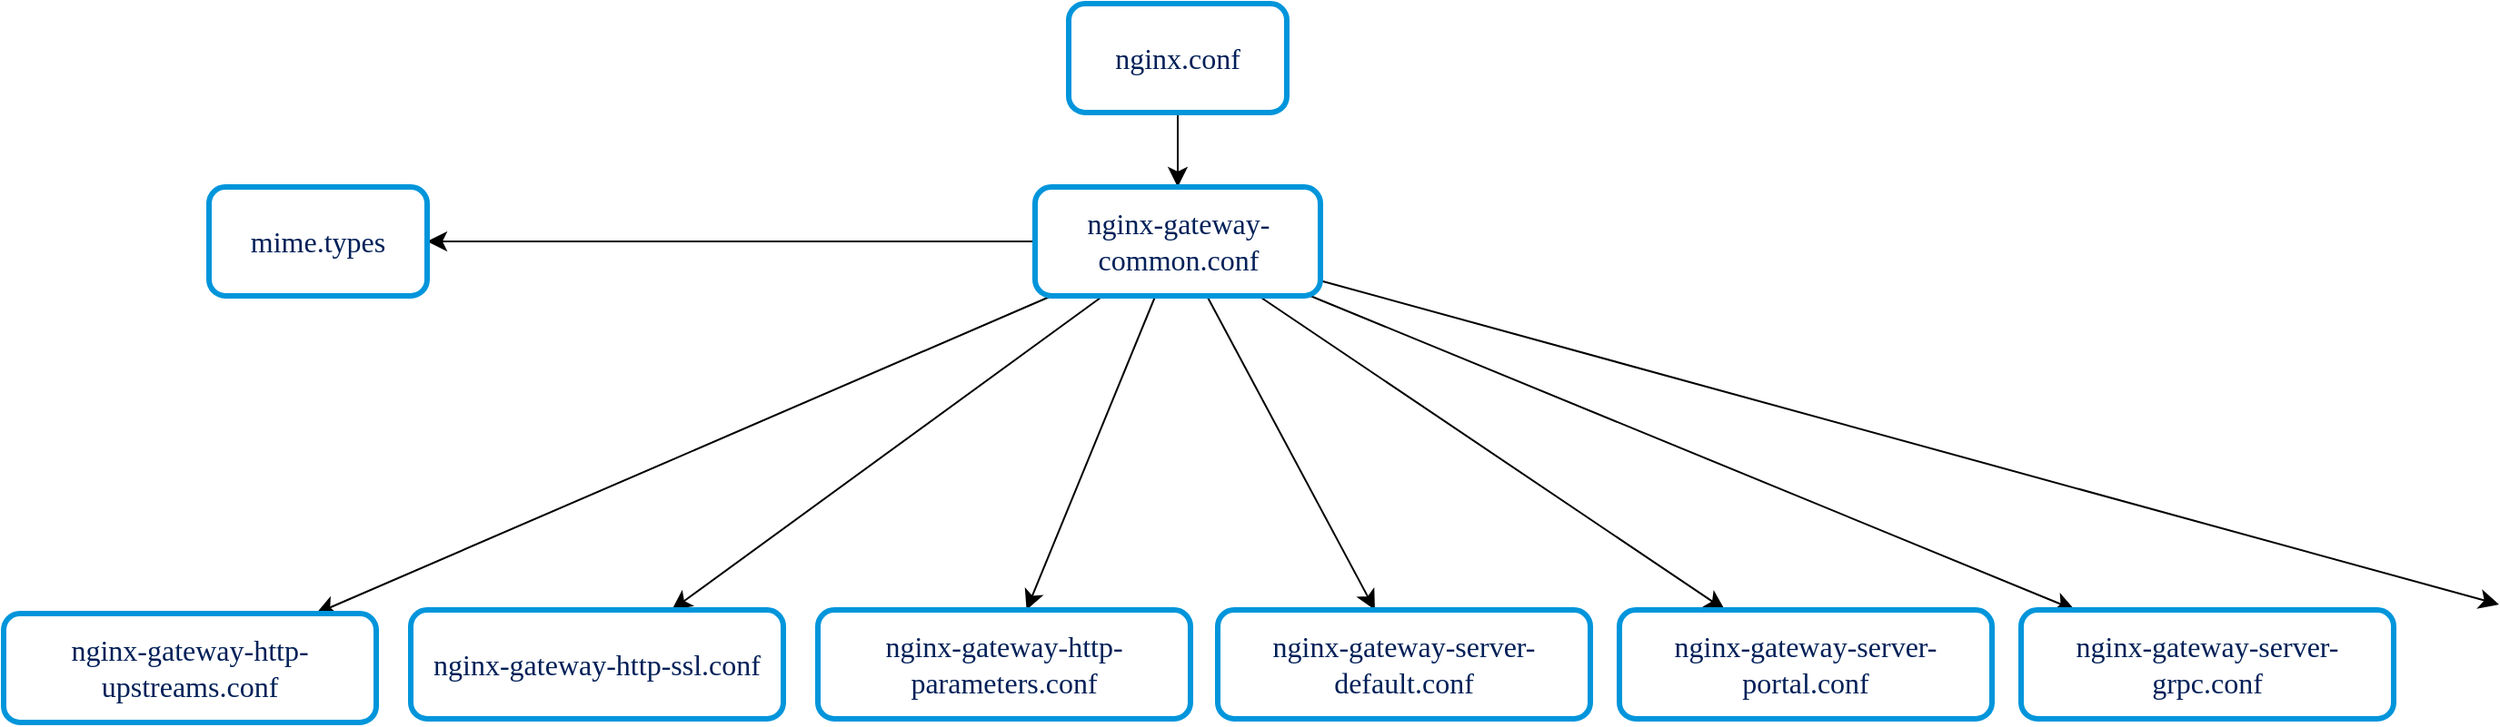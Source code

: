 <mxfile version="24.7.4">
  <diagram name="Page-1" id="XDAEPJISOKnaoPxLbQnY">
    <mxGraphModel dx="2487" dy="1520" grid="0" gridSize="10" guides="1" tooltips="1" connect="1" arrows="1" fold="1" page="0" pageScale="1" pageWidth="827" pageHeight="1169" math="0" shadow="0">
      <root>
        <mxCell id="0" />
        <mxCell id="1" parent="0" />
        <mxCell id="NPT4eRhCtuMLXGJLeDj0-3" style="edgeStyle=none;curved=1;rounded=0;orthogonalLoop=1;jettySize=auto;html=1;fontSize=12;startSize=8;endSize=8;" edge="1" parent="1" source="NPT4eRhCtuMLXGJLeDj0-1" target="NPT4eRhCtuMLXGJLeDj0-2">
          <mxGeometry relative="1" as="geometry" />
        </mxCell>
        <mxCell id="NPT4eRhCtuMLXGJLeDj0-1" value="&lt;div&gt;nginx.conf&lt;/div&gt;" style="rounded=1;whiteSpace=wrap;html=1;strokeColor=#0095db;strokeWidth=3;arcSize=15;fontFamily=Poppins;fontSource=https%3A%2F%2Ffonts.googleapis.com%2Fcss%3Ffamily%3DPoppins;fontSize=16;fontColor=#002058;fontStyle=0" vertex="1" parent="1">
          <mxGeometry x="110" y="-164" width="120" height="60" as="geometry" />
        </mxCell>
        <mxCell id="NPT4eRhCtuMLXGJLeDj0-13" style="edgeStyle=none;curved=1;rounded=0;orthogonalLoop=1;jettySize=auto;html=1;fontSize=12;startSize=8;endSize=8;" edge="1" parent="1" source="NPT4eRhCtuMLXGJLeDj0-2" target="NPT4eRhCtuMLXGJLeDj0-4">
          <mxGeometry relative="1" as="geometry" />
        </mxCell>
        <mxCell id="NPT4eRhCtuMLXGJLeDj0-14" style="edgeStyle=none;curved=1;rounded=0;orthogonalLoop=1;jettySize=auto;html=1;fontSize=12;startSize=8;endSize=8;" edge="1" parent="1" source="NPT4eRhCtuMLXGJLeDj0-2" target="NPT4eRhCtuMLXGJLeDj0-5">
          <mxGeometry relative="1" as="geometry" />
        </mxCell>
        <mxCell id="NPT4eRhCtuMLXGJLeDj0-15" style="edgeStyle=none;curved=1;rounded=0;orthogonalLoop=1;jettySize=auto;html=1;fontSize=12;startSize=8;endSize=8;" edge="1" parent="1" source="NPT4eRhCtuMLXGJLeDj0-2" target="NPT4eRhCtuMLXGJLeDj0-6">
          <mxGeometry relative="1" as="geometry" />
        </mxCell>
        <mxCell id="NPT4eRhCtuMLXGJLeDj0-16" style="edgeStyle=none;curved=1;rounded=0;orthogonalLoop=1;jettySize=auto;html=1;fontSize=12;startSize=8;endSize=8;" edge="1" parent="1" source="NPT4eRhCtuMLXGJLeDj0-2" target="NPT4eRhCtuMLXGJLeDj0-7">
          <mxGeometry relative="1" as="geometry" />
        </mxCell>
        <mxCell id="NPT4eRhCtuMLXGJLeDj0-17" style="edgeStyle=none;curved=1;rounded=0;orthogonalLoop=1;jettySize=auto;html=1;fontSize=12;startSize=8;endSize=8;" edge="1" parent="1" source="NPT4eRhCtuMLXGJLeDj0-2" target="NPT4eRhCtuMLXGJLeDj0-9">
          <mxGeometry relative="1" as="geometry" />
        </mxCell>
        <mxCell id="NPT4eRhCtuMLXGJLeDj0-18" style="edgeStyle=none;curved=1;rounded=0;orthogonalLoop=1;jettySize=auto;html=1;fontSize=12;startSize=8;endSize=8;" edge="1" parent="1" source="NPT4eRhCtuMLXGJLeDj0-2" target="NPT4eRhCtuMLXGJLeDj0-8">
          <mxGeometry relative="1" as="geometry" />
        </mxCell>
        <mxCell id="NPT4eRhCtuMLXGJLeDj0-19" style="edgeStyle=none;curved=1;rounded=0;orthogonalLoop=1;jettySize=auto;html=1;fontSize=12;startSize=8;endSize=8;" edge="1" parent="1" source="NPT4eRhCtuMLXGJLeDj0-2" target="NPT4eRhCtuMLXGJLeDj0-11">
          <mxGeometry relative="1" as="geometry" />
        </mxCell>
        <mxCell id="NPT4eRhCtuMLXGJLeDj0-23" style="edgeStyle=none;curved=1;rounded=0;orthogonalLoop=1;jettySize=auto;html=1;fontSize=12;startSize=8;endSize=8;" edge="1" parent="1" source="NPT4eRhCtuMLXGJLeDj0-2">
          <mxGeometry relative="1" as="geometry">
            <mxPoint x="896.957" y="167" as="targetPoint" />
          </mxGeometry>
        </mxCell>
        <mxCell id="NPT4eRhCtuMLXGJLeDj0-2" value="&lt;div&gt;nginx-gateway-common.conf&lt;/div&gt;" style="rounded=1;whiteSpace=wrap;html=1;strokeColor=#0095db;strokeWidth=3;arcSize=15;fontFamily=Poppins;fontSource=https%3A%2F%2Ffonts.googleapis.com%2Fcss%3Ffamily%3DPoppins;fontSize=16;fontColor=#002058;fontStyle=0" vertex="1" parent="1">
          <mxGeometry x="91.5" y="-63" width="157" height="60" as="geometry" />
        </mxCell>
        <mxCell id="NPT4eRhCtuMLXGJLeDj0-4" value="&lt;div&gt;mime.types&lt;/div&gt;" style="rounded=1;whiteSpace=wrap;html=1;strokeColor=#0095db;strokeWidth=3;arcSize=15;fontFamily=Poppins;fontSource=https%3A%2F%2Ffonts.googleapis.com%2Fcss%3Ffamily%3DPoppins;fontSize=16;fontColor=#002058;fontStyle=0" vertex="1" parent="1">
          <mxGeometry x="-363" y="-63" width="120" height="60" as="geometry" />
        </mxCell>
        <mxCell id="NPT4eRhCtuMLXGJLeDj0-5" value="nginx-gateway-http-upstreams.conf" style="rounded=1;whiteSpace=wrap;html=1;strokeColor=#0095db;strokeWidth=3;arcSize=15;fontFamily=Poppins;fontSource=https%3A%2F%2Ffonts.googleapis.com%2Fcss%3Ffamily%3DPoppins;fontSize=16;fontColor=#002058;fontStyle=0" vertex="1" parent="1">
          <mxGeometry x="-476" y="172" width="205" height="60" as="geometry" />
        </mxCell>
        <mxCell id="NPT4eRhCtuMLXGJLeDj0-6" value="nginx-gateway-http-ssl.conf" style="rounded=1;whiteSpace=wrap;html=1;strokeColor=#0095db;strokeWidth=3;arcSize=15;fontFamily=Poppins;fontSource=https%3A%2F%2Ffonts.googleapis.com%2Fcss%3Ffamily%3DPoppins;fontSize=16;fontColor=#002058;fontStyle=0" vertex="1" parent="1">
          <mxGeometry x="-252" y="170" width="205" height="60" as="geometry" />
        </mxCell>
        <mxCell id="NPT4eRhCtuMLXGJLeDj0-7" value="nginx-gateway-http-parameters.conf" style="rounded=1;whiteSpace=wrap;html=1;strokeColor=#0095db;strokeWidth=3;arcSize=15;fontFamily=Poppins;fontSource=https%3A%2F%2Ffonts.googleapis.com%2Fcss%3Ffamily%3DPoppins;fontSize=16;fontColor=#002058;fontStyle=0" vertex="1" parent="1">
          <mxGeometry x="-28" y="170" width="205" height="60" as="geometry" />
        </mxCell>
        <mxCell id="NPT4eRhCtuMLXGJLeDj0-8" value="nginx-gateway-server-portal.conf" style="rounded=1;whiteSpace=wrap;html=1;strokeColor=#0095db;strokeWidth=3;arcSize=15;fontFamily=Poppins;fontSource=https%3A%2F%2Ffonts.googleapis.com%2Fcss%3Ffamily%3DPoppins;fontSize=16;fontColor=#002058;fontStyle=0" vertex="1" parent="1">
          <mxGeometry x="413" y="170" width="205" height="60" as="geometry" />
        </mxCell>
        <mxCell id="NPT4eRhCtuMLXGJLeDj0-9" value="nginx-gateway-server-default.conf" style="rounded=1;whiteSpace=wrap;html=1;strokeColor=#0095db;strokeWidth=3;arcSize=15;fontFamily=Poppins;fontSource=https%3A%2F%2Ffonts.googleapis.com%2Fcss%3Ffamily%3DPoppins;fontSize=16;fontColor=#002058;fontStyle=0" vertex="1" parent="1">
          <mxGeometry x="192" y="170" width="205" height="60" as="geometry" />
        </mxCell>
        <mxCell id="NPT4eRhCtuMLXGJLeDj0-11" value="nginx-gateway-server-grpc.conf" style="rounded=1;whiteSpace=wrap;html=1;strokeColor=#0095db;strokeWidth=3;arcSize=15;fontFamily=Poppins;fontSource=https%3A%2F%2Ffonts.googleapis.com%2Fcss%3Ffamily%3DPoppins;fontSize=16;fontColor=#002058;fontStyle=0" vertex="1" parent="1">
          <mxGeometry x="634" y="170" width="205" height="60" as="geometry" />
        </mxCell>
      </root>
    </mxGraphModel>
  </diagram>
</mxfile>
